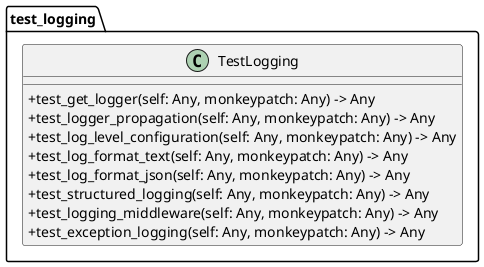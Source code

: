 @startuml
skinparam classAttributeIconSize 0

package "test_logging" {
  class TestLogging {
    +test_get_logger(self: Any, monkeypatch: Any) -> Any
    +test_logger_propagation(self: Any, monkeypatch: Any) -> Any
    +test_log_level_configuration(self: Any, monkeypatch: Any) -> Any
    +test_log_format_text(self: Any, monkeypatch: Any) -> Any
    +test_log_format_json(self: Any, monkeypatch: Any) -> Any
    +test_structured_logging(self: Any, monkeypatch: Any) -> Any
    +test_logging_middleware(self: Any, monkeypatch: Any) -> Any
    +test_exception_logging(self: Any, monkeypatch: Any) -> Any
  }
}

' Relationships
@enduml